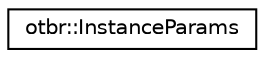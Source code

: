 digraph "Graphical Class Hierarchy"
{
  edge [fontname="Helvetica",fontsize="10",labelfontname="Helvetica",labelfontsize="10"];
  node [fontname="Helvetica",fontsize="10",shape=record];
  rankdir="LR";
  Node0 [label="otbr::InstanceParams",height=0.2,width=0.4,color="black", fillcolor="white", style="filled",URL="$d2/dd0/classotbr_1_1InstanceParams.html",tooltip="This class represents the agent instance parameters. "];
}
